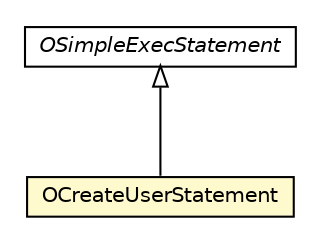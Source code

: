 #!/usr/local/bin/dot
#
# Class diagram 
# Generated by UMLGraph version R5_6-24-gf6e263 (http://www.umlgraph.org/)
#

digraph G {
	edge [fontname="Helvetica",fontsize=10,labelfontname="Helvetica",labelfontsize=10];
	node [fontname="Helvetica",fontsize=10,shape=plaintext];
	nodesep=0.25;
	ranksep=0.5;
	// com.orientechnologies.orient.core.sql.parser.OCreateUserStatement
	c2398476 [label=<<table title="com.orientechnologies.orient.core.sql.parser.OCreateUserStatement" border="0" cellborder="1" cellspacing="0" cellpadding="2" port="p" bgcolor="lemonChiffon" href="./OCreateUserStatement.html">
		<tr><td><table border="0" cellspacing="0" cellpadding="1">
<tr><td align="center" balign="center"> OCreateUserStatement </td></tr>
		</table></td></tr>
		</table>>, URL="./OCreateUserStatement.html", fontname="Helvetica", fontcolor="black", fontsize=10.0];
	// com.orientechnologies.orient.core.sql.parser.OSimpleExecStatement
	c2398479 [label=<<table title="com.orientechnologies.orient.core.sql.parser.OSimpleExecStatement" border="0" cellborder="1" cellspacing="0" cellpadding="2" port="p" href="./OSimpleExecStatement.html">
		<tr><td><table border="0" cellspacing="0" cellpadding="1">
<tr><td align="center" balign="center"><font face="Helvetica-Oblique"> OSimpleExecStatement </font></td></tr>
		</table></td></tr>
		</table>>, URL="./OSimpleExecStatement.html", fontname="Helvetica", fontcolor="black", fontsize=10.0];
	//com.orientechnologies.orient.core.sql.parser.OCreateUserStatement extends com.orientechnologies.orient.core.sql.parser.OSimpleExecStatement
	c2398479:p -> c2398476:p [dir=back,arrowtail=empty];
}

